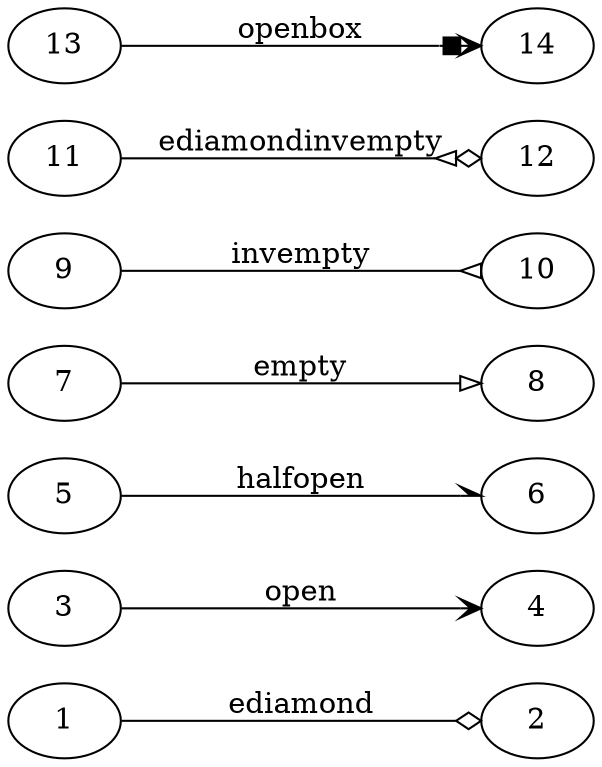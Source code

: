 /*******************************************************************************
 * Copyright (c) 2015, 2019 itemis AG and others.
 *
 * All rights reserved. This program and the accompanying materials
 * are made available under the terms of the Eclipse Public License v1.0
 * which accompanies this distribution, and is available at
 * http://www.eclipse.org/legal/epl-v10.html
 *
 * Contributors:
 *       Tamas Miklossy  (itemis AG) - Initial text
 *******************************************************************************/

/*
 * The ArrowShapes_Deprecated directed graph represents the deprecated arrow shapes
 * which can not be expressed by the arrow shape sub-grammar.
 */
digraph ArrowShapes_Deprecated {
	rankdir=LR
	1-> 2[arrowhead=ediamond, label="ediamond"] // deprecated, use odiamond instead
	3-> 4[arrowhead=open,     label="open"    ] // deprecated, use vee instead
	5-> 6[arrowhead=halfopen, label="halfopen"] // deprecated, use lvee instead
	7-> 8[arrowhead=empty,    label="empty"   ] // deprecated, use onormal instead
	9->10[arrowhead=invempty, label="invempty"] // deprecated, use oinv instead

	// deprecated multiple arrow shapes
	11->12[arrowhead=ediamondinvempty, label="ediamondinvempty"]

	// mixing deprecated and non-deprecated multiple arrow shapes
	13->14[arrowhead=openbox, label="openbox"]
}